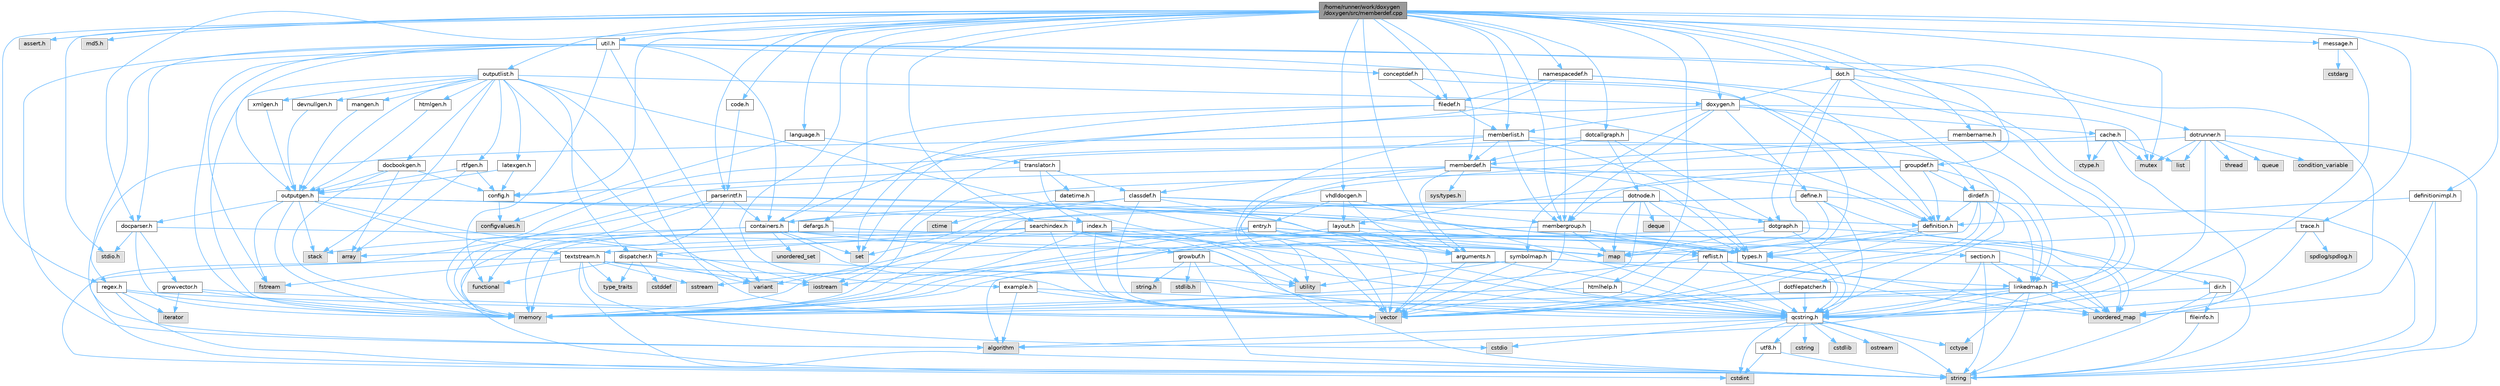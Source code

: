digraph "/home/runner/work/doxygen/doxygen/src/memberdef.cpp"
{
 // INTERACTIVE_SVG=YES
 // LATEX_PDF_SIZE
  bgcolor="transparent";
  edge [fontname=Helvetica,fontsize=10,labelfontname=Helvetica,labelfontsize=10];
  node [fontname=Helvetica,fontsize=10,shape=box,height=0.2,width=0.4];
  Node1 [id="Node000001",label="/home/runner/work/doxygen\l/doxygen/src/memberdef.cpp",height=0.2,width=0.4,color="gray40", fillcolor="grey60", style="filled", fontcolor="black",tooltip=" "];
  Node1 -> Node2 [id="edge1_Node000001_Node000002",color="steelblue1",style="solid",tooltip=" "];
  Node2 [id="Node000002",label="stdio.h",height=0.2,width=0.4,color="grey60", fillcolor="#E0E0E0", style="filled",tooltip=" "];
  Node1 -> Node3 [id="edge2_Node000001_Node000003",color="steelblue1",style="solid",tooltip=" "];
  Node3 [id="Node000003",label="assert.h",height=0.2,width=0.4,color="grey60", fillcolor="#E0E0E0", style="filled",tooltip=" "];
  Node1 -> Node4 [id="edge3_Node000001_Node000004",color="steelblue1",style="solid",tooltip=" "];
  Node4 [id="Node000004",label="mutex",height=0.2,width=0.4,color="grey60", fillcolor="#E0E0E0", style="filled",tooltip=" "];
  Node1 -> Node5 [id="edge4_Node000001_Node000005",color="steelblue1",style="solid",tooltip=" "];
  Node5 [id="Node000005",label="md5.h",height=0.2,width=0.4,color="grey60", fillcolor="#E0E0E0", style="filled",tooltip=" "];
  Node1 -> Node6 [id="edge5_Node000001_Node000006",color="steelblue1",style="solid",tooltip=" "];
  Node6 [id="Node000006",label="memberdef.h",height=0.2,width=0.4,color="grey40", fillcolor="white", style="filled",URL="$d4/d46/memberdef_8h.html",tooltip=" "];
  Node6 -> Node7 [id="edge6_Node000006_Node000007",color="steelblue1",style="solid",tooltip=" "];
  Node7 [id="Node000007",label="vector",height=0.2,width=0.4,color="grey60", fillcolor="#E0E0E0", style="filled",tooltip=" "];
  Node6 -> Node8 [id="edge7_Node000006_Node000008",color="steelblue1",style="solid",tooltip=" "];
  Node8 [id="Node000008",label="memory",height=0.2,width=0.4,color="grey60", fillcolor="#E0E0E0", style="filled",tooltip=" "];
  Node6 -> Node9 [id="edge8_Node000006_Node000009",color="steelblue1",style="solid",tooltip=" "];
  Node9 [id="Node000009",label="sys/types.h",height=0.2,width=0.4,color="grey60", fillcolor="#E0E0E0", style="filled",tooltip=" "];
  Node6 -> Node10 [id="edge9_Node000006_Node000010",color="steelblue1",style="solid",tooltip=" "];
  Node10 [id="Node000010",label="types.h",height=0.2,width=0.4,color="grey40", fillcolor="white", style="filled",URL="$d9/d49/types_8h.html",tooltip="This file contains a number of basic enums and types."];
  Node10 -> Node11 [id="edge10_Node000010_Node000011",color="steelblue1",style="solid",tooltip=" "];
  Node11 [id="Node000011",label="qcstring.h",height=0.2,width=0.4,color="grey40", fillcolor="white", style="filled",URL="$d7/d5c/qcstring_8h.html",tooltip=" "];
  Node11 -> Node12 [id="edge11_Node000011_Node000012",color="steelblue1",style="solid",tooltip=" "];
  Node12 [id="Node000012",label="string",height=0.2,width=0.4,color="grey60", fillcolor="#E0E0E0", style="filled",tooltip=" "];
  Node11 -> Node13 [id="edge12_Node000011_Node000013",color="steelblue1",style="solid",tooltip=" "];
  Node13 [id="Node000013",label="algorithm",height=0.2,width=0.4,color="grey60", fillcolor="#E0E0E0", style="filled",tooltip=" "];
  Node11 -> Node14 [id="edge13_Node000011_Node000014",color="steelblue1",style="solid",tooltip=" "];
  Node14 [id="Node000014",label="cctype",height=0.2,width=0.4,color="grey60", fillcolor="#E0E0E0", style="filled",tooltip=" "];
  Node11 -> Node15 [id="edge14_Node000011_Node000015",color="steelblue1",style="solid",tooltip=" "];
  Node15 [id="Node000015",label="cstring",height=0.2,width=0.4,color="grey60", fillcolor="#E0E0E0", style="filled",tooltip=" "];
  Node11 -> Node16 [id="edge15_Node000011_Node000016",color="steelblue1",style="solid",tooltip=" "];
  Node16 [id="Node000016",label="cstdio",height=0.2,width=0.4,color="grey60", fillcolor="#E0E0E0", style="filled",tooltip=" "];
  Node11 -> Node17 [id="edge16_Node000011_Node000017",color="steelblue1",style="solid",tooltip=" "];
  Node17 [id="Node000017",label="cstdlib",height=0.2,width=0.4,color="grey60", fillcolor="#E0E0E0", style="filled",tooltip=" "];
  Node11 -> Node18 [id="edge17_Node000011_Node000018",color="steelblue1",style="solid",tooltip=" "];
  Node18 [id="Node000018",label="cstdint",height=0.2,width=0.4,color="grey60", fillcolor="#E0E0E0", style="filled",tooltip=" "];
  Node11 -> Node19 [id="edge18_Node000011_Node000019",color="steelblue1",style="solid",tooltip=" "];
  Node19 [id="Node000019",label="ostream",height=0.2,width=0.4,color="grey60", fillcolor="#E0E0E0", style="filled",tooltip=" "];
  Node11 -> Node20 [id="edge19_Node000011_Node000020",color="steelblue1",style="solid",tooltip=" "];
  Node20 [id="Node000020",label="utf8.h",height=0.2,width=0.4,color="grey40", fillcolor="white", style="filled",URL="$db/d7c/utf8_8h.html",tooltip="Various UTF8 related helper functions."];
  Node20 -> Node18 [id="edge20_Node000020_Node000018",color="steelblue1",style="solid",tooltip=" "];
  Node20 -> Node12 [id="edge21_Node000020_Node000012",color="steelblue1",style="solid",tooltip=" "];
  Node6 -> Node21 [id="edge22_Node000006_Node000021",color="steelblue1",style="solid",tooltip=" "];
  Node21 [id="Node000021",label="definition.h",height=0.2,width=0.4,color="grey40", fillcolor="white", style="filled",URL="$df/da1/definition_8h.html",tooltip=" "];
  Node21 -> Node7 [id="edge23_Node000021_Node000007",color="steelblue1",style="solid",tooltip=" "];
  Node21 -> Node10 [id="edge24_Node000021_Node000010",color="steelblue1",style="solid",tooltip=" "];
  Node21 -> Node22 [id="edge25_Node000021_Node000022",color="steelblue1",style="solid",tooltip=" "];
  Node22 [id="Node000022",label="reflist.h",height=0.2,width=0.4,color="grey40", fillcolor="white", style="filled",URL="$d1/d02/reflist_8h.html",tooltip=" "];
  Node22 -> Node7 [id="edge26_Node000022_Node000007",color="steelblue1",style="solid",tooltip=" "];
  Node22 -> Node23 [id="edge27_Node000022_Node000023",color="steelblue1",style="solid",tooltip=" "];
  Node23 [id="Node000023",label="unordered_map",height=0.2,width=0.4,color="grey60", fillcolor="#E0E0E0", style="filled",tooltip=" "];
  Node22 -> Node8 [id="edge28_Node000022_Node000008",color="steelblue1",style="solid",tooltip=" "];
  Node22 -> Node11 [id="edge29_Node000022_Node000011",color="steelblue1",style="solid",tooltip=" "];
  Node22 -> Node24 [id="edge30_Node000022_Node000024",color="steelblue1",style="solid",tooltip=" "];
  Node24 [id="Node000024",label="linkedmap.h",height=0.2,width=0.4,color="grey40", fillcolor="white", style="filled",URL="$da/de1/linkedmap_8h.html",tooltip=" "];
  Node24 -> Node23 [id="edge31_Node000024_Node000023",color="steelblue1",style="solid",tooltip=" "];
  Node24 -> Node7 [id="edge32_Node000024_Node000007",color="steelblue1",style="solid",tooltip=" "];
  Node24 -> Node8 [id="edge33_Node000024_Node000008",color="steelblue1",style="solid",tooltip=" "];
  Node24 -> Node12 [id="edge34_Node000024_Node000012",color="steelblue1",style="solid",tooltip=" "];
  Node24 -> Node13 [id="edge35_Node000024_Node000013",color="steelblue1",style="solid",tooltip=" "];
  Node24 -> Node14 [id="edge36_Node000024_Node000014",color="steelblue1",style="solid",tooltip=" "];
  Node24 -> Node11 [id="edge37_Node000024_Node000011",color="steelblue1",style="solid",tooltip=" "];
  Node6 -> Node25 [id="edge38_Node000006_Node000025",color="steelblue1",style="solid",tooltip=" "];
  Node25 [id="Node000025",label="arguments.h",height=0.2,width=0.4,color="grey40", fillcolor="white", style="filled",URL="$df/d9b/arguments_8h.html",tooltip=" "];
  Node25 -> Node7 [id="edge39_Node000025_Node000007",color="steelblue1",style="solid",tooltip=" "];
  Node25 -> Node11 [id="edge40_Node000025_Node000011",color="steelblue1",style="solid",tooltip=" "];
  Node6 -> Node26 [id="edge41_Node000006_Node000026",color="steelblue1",style="solid",tooltip=" "];
  Node26 [id="Node000026",label="classdef.h",height=0.2,width=0.4,color="grey40", fillcolor="white", style="filled",URL="$d1/da6/classdef_8h.html",tooltip=" "];
  Node26 -> Node7 [id="edge42_Node000026_Node000007",color="steelblue1",style="solid",tooltip=" "];
  Node26 -> Node27 [id="edge43_Node000026_Node000027",color="steelblue1",style="solid",tooltip=" "];
  Node27 [id="Node000027",label="set",height=0.2,width=0.4,color="grey60", fillcolor="#E0E0E0", style="filled",tooltip=" "];
  Node26 -> Node28 [id="edge44_Node000026_Node000028",color="steelblue1",style="solid",tooltip=" "];
  Node28 [id="Node000028",label="containers.h",height=0.2,width=0.4,color="grey40", fillcolor="white", style="filled",URL="$d5/d75/containers_8h.html",tooltip=" "];
  Node28 -> Node7 [id="edge45_Node000028_Node000007",color="steelblue1",style="solid",tooltip=" "];
  Node28 -> Node12 [id="edge46_Node000028_Node000012",color="steelblue1",style="solid",tooltip=" "];
  Node28 -> Node27 [id="edge47_Node000028_Node000027",color="steelblue1",style="solid",tooltip=" "];
  Node28 -> Node29 [id="edge48_Node000028_Node000029",color="steelblue1",style="solid",tooltip=" "];
  Node29 [id="Node000029",label="map",height=0.2,width=0.4,color="grey60", fillcolor="#E0E0E0", style="filled",tooltip=" "];
  Node28 -> Node30 [id="edge49_Node000028_Node000030",color="steelblue1",style="solid",tooltip=" "];
  Node30 [id="Node000030",label="unordered_set",height=0.2,width=0.4,color="grey60", fillcolor="#E0E0E0", style="filled",tooltip=" "];
  Node28 -> Node23 [id="edge50_Node000028_Node000023",color="steelblue1",style="solid",tooltip=" "];
  Node28 -> Node31 [id="edge51_Node000028_Node000031",color="steelblue1",style="solid",tooltip=" "];
  Node31 [id="Node000031",label="stack",height=0.2,width=0.4,color="grey60", fillcolor="#E0E0E0", style="filled",tooltip=" "];
  Node26 -> Node21 [id="edge52_Node000026_Node000021",color="steelblue1",style="solid",tooltip=" "];
  Node26 -> Node25 [id="edge53_Node000026_Node000025",color="steelblue1",style="solid",tooltip=" "];
  Node26 -> Node32 [id="edge54_Node000026_Node000032",color="steelblue1",style="solid",tooltip=" "];
  Node32 [id="Node000032",label="membergroup.h",height=0.2,width=0.4,color="grey40", fillcolor="white", style="filled",URL="$d9/d11/membergroup_8h.html",tooltip=" "];
  Node32 -> Node7 [id="edge55_Node000032_Node000007",color="steelblue1",style="solid",tooltip=" "];
  Node32 -> Node29 [id="edge56_Node000032_Node000029",color="steelblue1",style="solid",tooltip=" "];
  Node32 -> Node8 [id="edge57_Node000032_Node000008",color="steelblue1",style="solid",tooltip=" "];
  Node32 -> Node10 [id="edge58_Node000032_Node000010",color="steelblue1",style="solid",tooltip=" "];
  Node32 -> Node22 [id="edge59_Node000032_Node000022",color="steelblue1",style="solid",tooltip=" "];
  Node1 -> Node33 [id="edge60_Node000001_Node000033",color="steelblue1",style="solid",tooltip=" "];
  Node33 [id="Node000033",label="membername.h",height=0.2,width=0.4,color="grey40", fillcolor="white", style="filled",URL="$d7/dfc/membername_8h.html",tooltip=" "];
  Node33 -> Node6 [id="edge61_Node000033_Node000006",color="steelblue1",style="solid",tooltip=" "];
  Node33 -> Node24 [id="edge62_Node000033_Node000024",color="steelblue1",style="solid",tooltip=" "];
  Node1 -> Node34 [id="edge63_Node000001_Node000034",color="steelblue1",style="solid",tooltip=" "];
  Node34 [id="Node000034",label="doxygen.h",height=0.2,width=0.4,color="grey40", fillcolor="white", style="filled",URL="$d1/da1/doxygen_8h.html",tooltip=" "];
  Node34 -> Node4 [id="edge64_Node000034_Node000004",color="steelblue1",style="solid",tooltip=" "];
  Node34 -> Node28 [id="edge65_Node000034_Node000028",color="steelblue1",style="solid",tooltip=" "];
  Node34 -> Node32 [id="edge66_Node000034_Node000032",color="steelblue1",style="solid",tooltip=" "];
  Node34 -> Node35 [id="edge67_Node000034_Node000035",color="steelblue1",style="solid",tooltip=" "];
  Node35 [id="Node000035",label="dirdef.h",height=0.2,width=0.4,color="grey40", fillcolor="white", style="filled",URL="$d6/d15/dirdef_8h.html",tooltip=" "];
  Node35 -> Node7 [id="edge68_Node000035_Node000007",color="steelblue1",style="solid",tooltip=" "];
  Node35 -> Node29 [id="edge69_Node000035_Node000029",color="steelblue1",style="solid",tooltip=" "];
  Node35 -> Node11 [id="edge70_Node000035_Node000011",color="steelblue1",style="solid",tooltip=" "];
  Node35 -> Node24 [id="edge71_Node000035_Node000024",color="steelblue1",style="solid",tooltip=" "];
  Node35 -> Node21 [id="edge72_Node000035_Node000021",color="steelblue1",style="solid",tooltip=" "];
  Node34 -> Node36 [id="edge73_Node000034_Node000036",color="steelblue1",style="solid",tooltip=" "];
  Node36 [id="Node000036",label="memberlist.h",height=0.2,width=0.4,color="grey40", fillcolor="white", style="filled",URL="$dd/d78/memberlist_8h.html",tooltip=" "];
  Node36 -> Node7 [id="edge74_Node000036_Node000007",color="steelblue1",style="solid",tooltip=" "];
  Node36 -> Node13 [id="edge75_Node000036_Node000013",color="steelblue1",style="solid",tooltip=" "];
  Node36 -> Node6 [id="edge76_Node000036_Node000006",color="steelblue1",style="solid",tooltip=" "];
  Node36 -> Node24 [id="edge77_Node000036_Node000024",color="steelblue1",style="solid",tooltip=" "];
  Node36 -> Node10 [id="edge78_Node000036_Node000010",color="steelblue1",style="solid",tooltip=" "];
  Node36 -> Node32 [id="edge79_Node000036_Node000032",color="steelblue1",style="solid",tooltip=" "];
  Node34 -> Node37 [id="edge80_Node000034_Node000037",color="steelblue1",style="solid",tooltip=" "];
  Node37 [id="Node000037",label="define.h",height=0.2,width=0.4,color="grey40", fillcolor="white", style="filled",URL="$df/d67/define_8h.html",tooltip=" "];
  Node37 -> Node7 [id="edge81_Node000037_Node000007",color="steelblue1",style="solid",tooltip=" "];
  Node37 -> Node8 [id="edge82_Node000037_Node000008",color="steelblue1",style="solid",tooltip=" "];
  Node37 -> Node12 [id="edge83_Node000037_Node000012",color="steelblue1",style="solid",tooltip=" "];
  Node37 -> Node23 [id="edge84_Node000037_Node000023",color="steelblue1",style="solid",tooltip=" "];
  Node37 -> Node11 [id="edge85_Node000037_Node000011",color="steelblue1",style="solid",tooltip=" "];
  Node37 -> Node28 [id="edge86_Node000037_Node000028",color="steelblue1",style="solid",tooltip=" "];
  Node34 -> Node38 [id="edge87_Node000034_Node000038",color="steelblue1",style="solid",tooltip=" "];
  Node38 [id="Node000038",label="cache.h",height=0.2,width=0.4,color="grey40", fillcolor="white", style="filled",URL="$d3/d26/cache_8h.html",tooltip=" "];
  Node38 -> Node39 [id="edge88_Node000038_Node000039",color="steelblue1",style="solid",tooltip=" "];
  Node39 [id="Node000039",label="list",height=0.2,width=0.4,color="grey60", fillcolor="#E0E0E0", style="filled",tooltip=" "];
  Node38 -> Node23 [id="edge89_Node000038_Node000023",color="steelblue1",style="solid",tooltip=" "];
  Node38 -> Node4 [id="edge90_Node000038_Node000004",color="steelblue1",style="solid",tooltip=" "];
  Node38 -> Node40 [id="edge91_Node000038_Node000040",color="steelblue1",style="solid",tooltip=" "];
  Node40 [id="Node000040",label="utility",height=0.2,width=0.4,color="grey60", fillcolor="#E0E0E0", style="filled",tooltip=" "];
  Node38 -> Node41 [id="edge92_Node000038_Node000041",color="steelblue1",style="solid",tooltip=" "];
  Node41 [id="Node000041",label="ctype.h",height=0.2,width=0.4,color="grey60", fillcolor="#E0E0E0", style="filled",tooltip=" "];
  Node34 -> Node42 [id="edge93_Node000034_Node000042",color="steelblue1",style="solid",tooltip=" "];
  Node42 [id="Node000042",label="symbolmap.h",height=0.2,width=0.4,color="grey40", fillcolor="white", style="filled",URL="$d7/ddd/symbolmap_8h.html",tooltip=" "];
  Node42 -> Node13 [id="edge94_Node000042_Node000013",color="steelblue1",style="solid",tooltip=" "];
  Node42 -> Node23 [id="edge95_Node000042_Node000023",color="steelblue1",style="solid",tooltip=" "];
  Node42 -> Node7 [id="edge96_Node000042_Node000007",color="steelblue1",style="solid",tooltip=" "];
  Node42 -> Node12 [id="edge97_Node000042_Node000012",color="steelblue1",style="solid",tooltip=" "];
  Node42 -> Node40 [id="edge98_Node000042_Node000040",color="steelblue1",style="solid",tooltip=" "];
  Node1 -> Node43 [id="edge99_Node000001_Node000043",color="steelblue1",style="solid",tooltip=" "];
  Node43 [id="Node000043",label="util.h",height=0.2,width=0.4,color="grey40", fillcolor="white", style="filled",URL="$d8/d3c/util_8h.html",tooltip="A bunch of utility functions."];
  Node43 -> Node8 [id="edge100_Node000043_Node000008",color="steelblue1",style="solid",tooltip=" "];
  Node43 -> Node23 [id="edge101_Node000043_Node000023",color="steelblue1",style="solid",tooltip=" "];
  Node43 -> Node13 [id="edge102_Node000043_Node000013",color="steelblue1",style="solid",tooltip=" "];
  Node43 -> Node44 [id="edge103_Node000043_Node000044",color="steelblue1",style="solid",tooltip=" "];
  Node44 [id="Node000044",label="functional",height=0.2,width=0.4,color="grey60", fillcolor="#E0E0E0", style="filled",tooltip=" "];
  Node43 -> Node45 [id="edge104_Node000043_Node000045",color="steelblue1",style="solid",tooltip=" "];
  Node45 [id="Node000045",label="fstream",height=0.2,width=0.4,color="grey60", fillcolor="#E0E0E0", style="filled",tooltip=" "];
  Node43 -> Node46 [id="edge105_Node000043_Node000046",color="steelblue1",style="solid",tooltip=" "];
  Node46 [id="Node000046",label="variant",height=0.2,width=0.4,color="grey60", fillcolor="#E0E0E0", style="filled",tooltip=" "];
  Node43 -> Node41 [id="edge106_Node000043_Node000041",color="steelblue1",style="solid",tooltip=" "];
  Node43 -> Node10 [id="edge107_Node000043_Node000010",color="steelblue1",style="solid",tooltip=" "];
  Node43 -> Node47 [id="edge108_Node000043_Node000047",color="steelblue1",style="solid",tooltip=" "];
  Node47 [id="Node000047",label="docparser.h",height=0.2,width=0.4,color="grey40", fillcolor="white", style="filled",URL="$de/d9c/docparser_8h.html",tooltip=" "];
  Node47 -> Node2 [id="edge109_Node000047_Node000002",color="steelblue1",style="solid",tooltip=" "];
  Node47 -> Node8 [id="edge110_Node000047_Node000008",color="steelblue1",style="solid",tooltip=" "];
  Node47 -> Node11 [id="edge111_Node000047_Node000011",color="steelblue1",style="solid",tooltip=" "];
  Node47 -> Node48 [id="edge112_Node000047_Node000048",color="steelblue1",style="solid",tooltip=" "];
  Node48 [id="Node000048",label="growvector.h",height=0.2,width=0.4,color="grey40", fillcolor="white", style="filled",URL="$d7/d50/growvector_8h.html",tooltip=" "];
  Node48 -> Node7 [id="edge113_Node000048_Node000007",color="steelblue1",style="solid",tooltip=" "];
  Node48 -> Node8 [id="edge114_Node000048_Node000008",color="steelblue1",style="solid",tooltip=" "];
  Node48 -> Node49 [id="edge115_Node000048_Node000049",color="steelblue1",style="solid",tooltip=" "];
  Node49 [id="Node000049",label="iterator",height=0.2,width=0.4,color="grey60", fillcolor="#E0E0E0", style="filled",tooltip=" "];
  Node43 -> Node28 [id="edge116_Node000043_Node000028",color="steelblue1",style="solid",tooltip=" "];
  Node43 -> Node50 [id="edge117_Node000043_Node000050",color="steelblue1",style="solid",tooltip=" "];
  Node50 [id="Node000050",label="outputgen.h",height=0.2,width=0.4,color="grey40", fillcolor="white", style="filled",URL="$df/d06/outputgen_8h.html",tooltip=" "];
  Node50 -> Node8 [id="edge118_Node000050_Node000008",color="steelblue1",style="solid",tooltip=" "];
  Node50 -> Node31 [id="edge119_Node000050_Node000031",color="steelblue1",style="solid",tooltip=" "];
  Node50 -> Node51 [id="edge120_Node000050_Node000051",color="steelblue1",style="solid",tooltip=" "];
  Node51 [id="Node000051",label="iostream",height=0.2,width=0.4,color="grey60", fillcolor="#E0E0E0", style="filled",tooltip=" "];
  Node50 -> Node45 [id="edge121_Node000050_Node000045",color="steelblue1",style="solid",tooltip=" "];
  Node50 -> Node10 [id="edge122_Node000050_Node000010",color="steelblue1",style="solid",tooltip=" "];
  Node50 -> Node52 [id="edge123_Node000050_Node000052",color="steelblue1",style="solid",tooltip=" "];
  Node52 [id="Node000052",label="index.h",height=0.2,width=0.4,color="grey40", fillcolor="white", style="filled",URL="$d1/db5/index_8h.html",tooltip=" "];
  Node52 -> Node8 [id="edge124_Node000052_Node000008",color="steelblue1",style="solid",tooltip=" "];
  Node52 -> Node7 [id="edge125_Node000052_Node000007",color="steelblue1",style="solid",tooltip=" "];
  Node52 -> Node29 [id="edge126_Node000052_Node000029",color="steelblue1",style="solid",tooltip=" "];
  Node52 -> Node11 [id="edge127_Node000052_Node000011",color="steelblue1",style="solid",tooltip=" "];
  Node50 -> Node53 [id="edge128_Node000050_Node000053",color="steelblue1",style="solid",tooltip=" "];
  Node53 [id="Node000053",label="section.h",height=0.2,width=0.4,color="grey40", fillcolor="white", style="filled",URL="$d1/d2a/section_8h.html",tooltip=" "];
  Node53 -> Node12 [id="edge129_Node000053_Node000012",color="steelblue1",style="solid",tooltip=" "];
  Node53 -> Node23 [id="edge130_Node000053_Node000023",color="steelblue1",style="solid",tooltip=" "];
  Node53 -> Node11 [id="edge131_Node000053_Node000011",color="steelblue1",style="solid",tooltip=" "];
  Node53 -> Node24 [id="edge132_Node000053_Node000024",color="steelblue1",style="solid",tooltip=" "];
  Node50 -> Node54 [id="edge133_Node000050_Node000054",color="steelblue1",style="solid",tooltip=" "];
  Node54 [id="Node000054",label="textstream.h",height=0.2,width=0.4,color="grey40", fillcolor="white", style="filled",URL="$d4/d7d/textstream_8h.html",tooltip=" "];
  Node54 -> Node12 [id="edge134_Node000054_Node000012",color="steelblue1",style="solid",tooltip=" "];
  Node54 -> Node51 [id="edge135_Node000054_Node000051",color="steelblue1",style="solid",tooltip=" "];
  Node54 -> Node55 [id="edge136_Node000054_Node000055",color="steelblue1",style="solid",tooltip=" "];
  Node55 [id="Node000055",label="sstream",height=0.2,width=0.4,color="grey60", fillcolor="#E0E0E0", style="filled",tooltip=" "];
  Node54 -> Node18 [id="edge137_Node000054_Node000018",color="steelblue1",style="solid",tooltip=" "];
  Node54 -> Node16 [id="edge138_Node000054_Node000016",color="steelblue1",style="solid",tooltip=" "];
  Node54 -> Node45 [id="edge139_Node000054_Node000045",color="steelblue1",style="solid",tooltip=" "];
  Node54 -> Node56 [id="edge140_Node000054_Node000056",color="steelblue1",style="solid",tooltip=" "];
  Node56 [id="Node000056",label="type_traits",height=0.2,width=0.4,color="grey60", fillcolor="#E0E0E0", style="filled",tooltip=" "];
  Node54 -> Node11 [id="edge141_Node000054_Node000011",color="steelblue1",style="solid",tooltip=" "];
  Node50 -> Node47 [id="edge142_Node000050_Node000047",color="steelblue1",style="solid",tooltip=" "];
  Node43 -> Node57 [id="edge143_Node000043_Node000057",color="steelblue1",style="solid",tooltip=" "];
  Node57 [id="Node000057",label="regex.h",height=0.2,width=0.4,color="grey40", fillcolor="white", style="filled",URL="$d1/d21/regex_8h.html",tooltip=" "];
  Node57 -> Node8 [id="edge144_Node000057_Node000008",color="steelblue1",style="solid",tooltip=" "];
  Node57 -> Node12 [id="edge145_Node000057_Node000012",color="steelblue1",style="solid",tooltip=" "];
  Node57 -> Node7 [id="edge146_Node000057_Node000007",color="steelblue1",style="solid",tooltip=" "];
  Node57 -> Node49 [id="edge147_Node000057_Node000049",color="steelblue1",style="solid",tooltip=" "];
  Node43 -> Node58 [id="edge148_Node000043_Node000058",color="steelblue1",style="solid",tooltip=" "];
  Node58 [id="Node000058",label="conceptdef.h",height=0.2,width=0.4,color="grey40", fillcolor="white", style="filled",URL="$da/df1/conceptdef_8h.html",tooltip=" "];
  Node58 -> Node21 [id="edge149_Node000058_Node000021",color="steelblue1",style="solid",tooltip=" "];
  Node58 -> Node59 [id="edge150_Node000058_Node000059",color="steelblue1",style="solid",tooltip=" "];
  Node59 [id="Node000059",label="filedef.h",height=0.2,width=0.4,color="grey40", fillcolor="white", style="filled",URL="$d4/d3a/filedef_8h.html",tooltip=" "];
  Node59 -> Node27 [id="edge151_Node000059_Node000027",color="steelblue1",style="solid",tooltip=" "];
  Node59 -> Node21 [id="edge152_Node000059_Node000021",color="steelblue1",style="solid",tooltip=" "];
  Node59 -> Node36 [id="edge153_Node000059_Node000036",color="steelblue1",style="solid",tooltip=" "];
  Node59 -> Node28 [id="edge154_Node000059_Node000028",color="steelblue1",style="solid",tooltip=" "];
  Node1 -> Node60 [id="edge155_Node000001_Node000060",color="steelblue1",style="solid",tooltip=" "];
  Node60 [id="Node000060",label="code.h",height=0.2,width=0.4,color="grey40", fillcolor="white", style="filled",URL="$dd/dd8/code_8h.html",tooltip=" "];
  Node60 -> Node61 [id="edge156_Node000060_Node000061",color="steelblue1",style="solid",tooltip=" "];
  Node61 [id="Node000061",label="parserintf.h",height=0.2,width=0.4,color="grey40", fillcolor="white", style="filled",URL="$da/d55/parserintf_8h.html",tooltip=" "];
  Node61 -> Node44 [id="edge157_Node000061_Node000044",color="steelblue1",style="solid",tooltip=" "];
  Node61 -> Node8 [id="edge158_Node000061_Node000008",color="steelblue1",style="solid",tooltip=" "];
  Node61 -> Node29 [id="edge159_Node000061_Node000029",color="steelblue1",style="solid",tooltip=" "];
  Node61 -> Node12 [id="edge160_Node000061_Node000012",color="steelblue1",style="solid",tooltip=" "];
  Node61 -> Node10 [id="edge161_Node000061_Node000010",color="steelblue1",style="solid",tooltip=" "];
  Node61 -> Node28 [id="edge162_Node000061_Node000028",color="steelblue1",style="solid",tooltip=" "];
  Node1 -> Node62 [id="edge163_Node000001_Node000062",color="steelblue1",style="solid",tooltip=" "];
  Node62 [id="Node000062",label="message.h",height=0.2,width=0.4,color="grey40", fillcolor="white", style="filled",URL="$d2/d0d/message_8h.html",tooltip=" "];
  Node62 -> Node63 [id="edge164_Node000062_Node000063",color="steelblue1",style="solid",tooltip=" "];
  Node63 [id="Node000063",label="cstdarg",height=0.2,width=0.4,color="grey60", fillcolor="#E0E0E0", style="filled",tooltip=" "];
  Node62 -> Node11 [id="edge165_Node000062_Node000011",color="steelblue1",style="solid",tooltip=" "];
  Node1 -> Node64 [id="edge166_Node000001_Node000064",color="steelblue1",style="solid",tooltip=" "];
  Node64 [id="Node000064",label="htmlhelp.h",height=0.2,width=0.4,color="grey40", fillcolor="white", style="filled",URL="$d8/dc3/htmlhelp_8h.html",tooltip=" "];
  Node64 -> Node8 [id="edge167_Node000064_Node000008",color="steelblue1",style="solid",tooltip=" "];
  Node64 -> Node11 [id="edge168_Node000064_Node000011",color="steelblue1",style="solid",tooltip=" "];
  Node1 -> Node65 [id="edge169_Node000001_Node000065",color="steelblue1",style="solid",tooltip=" "];
  Node65 [id="Node000065",label="language.h",height=0.2,width=0.4,color="grey40", fillcolor="white", style="filled",URL="$d8/dce/language_8h.html",tooltip=" "];
  Node65 -> Node66 [id="edge170_Node000065_Node000066",color="steelblue1",style="solid",tooltip=" "];
  Node66 [id="Node000066",label="translator.h",height=0.2,width=0.4,color="grey40", fillcolor="white", style="filled",URL="$d9/df1/translator_8h.html",tooltip=" "];
  Node66 -> Node26 [id="edge171_Node000066_Node000026",color="steelblue1",style="solid",tooltip=" "];
  Node66 -> Node67 [id="edge172_Node000066_Node000067",color="steelblue1",style="solid",tooltip=" "];
  Node67 [id="Node000067",label="config.h",height=0.2,width=0.4,color="grey40", fillcolor="white", style="filled",URL="$db/d16/config_8h.html",tooltip=" "];
  Node67 -> Node68 [id="edge173_Node000067_Node000068",color="steelblue1",style="solid",tooltip=" "];
  Node68 [id="Node000068",label="configvalues.h",height=0.2,width=0.4,color="grey60", fillcolor="#E0E0E0", style="filled",tooltip=" "];
  Node66 -> Node69 [id="edge174_Node000066_Node000069",color="steelblue1",style="solid",tooltip=" "];
  Node69 [id="Node000069",label="datetime.h",height=0.2,width=0.4,color="grey40", fillcolor="white", style="filled",URL="$de/d1b/datetime_8h.html",tooltip=" "];
  Node69 -> Node70 [id="edge175_Node000069_Node000070",color="steelblue1",style="solid",tooltip=" "];
  Node70 [id="Node000070",label="ctime",height=0.2,width=0.4,color="grey60", fillcolor="#E0E0E0", style="filled",tooltip=" "];
  Node69 -> Node11 [id="edge176_Node000069_Node000011",color="steelblue1",style="solid",tooltip=" "];
  Node66 -> Node52 [id="edge177_Node000066_Node000052",color="steelblue1",style="solid",tooltip=" "];
  Node65 -> Node68 [id="edge178_Node000065_Node000068",color="steelblue1",style="solid",tooltip=" "];
  Node1 -> Node71 [id="edge179_Node000001_Node000071",color="steelblue1",style="solid",tooltip=" "];
  Node71 [id="Node000071",label="outputlist.h",height=0.2,width=0.4,color="grey40", fillcolor="white", style="filled",URL="$d2/db9/outputlist_8h.html",tooltip=" "];
  Node71 -> Node40 [id="edge180_Node000071_Node000040",color="steelblue1",style="solid",tooltip=" "];
  Node71 -> Node7 [id="edge181_Node000071_Node000007",color="steelblue1",style="solid",tooltip=" "];
  Node71 -> Node8 [id="edge182_Node000071_Node000008",color="steelblue1",style="solid",tooltip=" "];
  Node71 -> Node46 [id="edge183_Node000071_Node000046",color="steelblue1",style="solid",tooltip=" "];
  Node71 -> Node31 [id="edge184_Node000071_Node000031",color="steelblue1",style="solid",tooltip=" "];
  Node71 -> Node50 [id="edge185_Node000071_Node000050",color="steelblue1",style="solid",tooltip=" "];
  Node71 -> Node34 [id="edge186_Node000071_Node000034",color="steelblue1",style="solid",tooltip=" "];
  Node71 -> Node72 [id="edge187_Node000071_Node000072",color="steelblue1",style="solid",tooltip=" "];
  Node72 [id="Node000072",label="dispatcher.h",height=0.2,width=0.4,color="grey40", fillcolor="white", style="filled",URL="$da/d73/dispatcher_8h.html",tooltip=" "];
  Node72 -> Node73 [id="edge188_Node000072_Node000073",color="steelblue1",style="solid",tooltip=" "];
  Node73 [id="Node000073",label="cstddef",height=0.2,width=0.4,color="grey60", fillcolor="#E0E0E0", style="filled",tooltip=" "];
  Node72 -> Node40 [id="edge189_Node000072_Node000040",color="steelblue1",style="solid",tooltip=" "];
  Node72 -> Node44 [id="edge190_Node000072_Node000044",color="steelblue1",style="solid",tooltip=" "];
  Node72 -> Node46 [id="edge191_Node000072_Node000046",color="steelblue1",style="solid",tooltip=" "];
  Node72 -> Node56 [id="edge192_Node000072_Node000056",color="steelblue1",style="solid",tooltip=" "];
  Node71 -> Node74 [id="edge193_Node000071_Node000074",color="steelblue1",style="solid",tooltip=" "];
  Node74 [id="Node000074",label="htmlgen.h",height=0.2,width=0.4,color="grey40", fillcolor="white", style="filled",URL="$d8/d56/htmlgen_8h.html",tooltip=" "];
  Node74 -> Node50 [id="edge194_Node000074_Node000050",color="steelblue1",style="solid",tooltip=" "];
  Node71 -> Node75 [id="edge195_Node000071_Node000075",color="steelblue1",style="solid",tooltip=" "];
  Node75 [id="Node000075",label="latexgen.h",height=0.2,width=0.4,color="grey40", fillcolor="white", style="filled",URL="$d6/d9c/latexgen_8h.html",tooltip=" "];
  Node75 -> Node67 [id="edge196_Node000075_Node000067",color="steelblue1",style="solid",tooltip=" "];
  Node75 -> Node50 [id="edge197_Node000075_Node000050",color="steelblue1",style="solid",tooltip=" "];
  Node71 -> Node76 [id="edge198_Node000071_Node000076",color="steelblue1",style="solid",tooltip=" "];
  Node76 [id="Node000076",label="rtfgen.h",height=0.2,width=0.4,color="grey40", fillcolor="white", style="filled",URL="$d4/daa/rtfgen_8h.html",tooltip=" "];
  Node76 -> Node77 [id="edge199_Node000076_Node000077",color="steelblue1",style="solid",tooltip=" "];
  Node77 [id="Node000077",label="array",height=0.2,width=0.4,color="grey60", fillcolor="#E0E0E0", style="filled",tooltip=" "];
  Node76 -> Node67 [id="edge200_Node000076_Node000067",color="steelblue1",style="solid",tooltip=" "];
  Node76 -> Node50 [id="edge201_Node000076_Node000050",color="steelblue1",style="solid",tooltip=" "];
  Node71 -> Node78 [id="edge202_Node000071_Node000078",color="steelblue1",style="solid",tooltip=" "];
  Node78 [id="Node000078",label="mangen.h",height=0.2,width=0.4,color="grey40", fillcolor="white", style="filled",URL="$da/dc0/mangen_8h.html",tooltip=" "];
  Node78 -> Node50 [id="edge203_Node000078_Node000050",color="steelblue1",style="solid",tooltip=" "];
  Node71 -> Node79 [id="edge204_Node000071_Node000079",color="steelblue1",style="solid",tooltip=" "];
  Node79 [id="Node000079",label="docbookgen.h",height=0.2,width=0.4,color="grey40", fillcolor="white", style="filled",URL="$de/dea/docbookgen_8h.html",tooltip=" "];
  Node79 -> Node8 [id="edge205_Node000079_Node000008",color="steelblue1",style="solid",tooltip=" "];
  Node79 -> Node77 [id="edge206_Node000079_Node000077",color="steelblue1",style="solid",tooltip=" "];
  Node79 -> Node67 [id="edge207_Node000079_Node000067",color="steelblue1",style="solid",tooltip=" "];
  Node79 -> Node50 [id="edge208_Node000079_Node000050",color="steelblue1",style="solid",tooltip=" "];
  Node71 -> Node80 [id="edge209_Node000071_Node000080",color="steelblue1",style="solid",tooltip=" "];
  Node80 [id="Node000080",label="xmlgen.h",height=0.2,width=0.4,color="grey40", fillcolor="white", style="filled",URL="$d9/d67/xmlgen_8h.html",tooltip=" "];
  Node80 -> Node50 [id="edge210_Node000080_Node000050",color="steelblue1",style="solid",tooltip=" "];
  Node71 -> Node81 [id="edge211_Node000071_Node000081",color="steelblue1",style="solid",tooltip=" "];
  Node81 [id="Node000081",label="devnullgen.h",height=0.2,width=0.4,color="grey40", fillcolor="white", style="filled",URL="$d8/de5/devnullgen_8h.html",tooltip=" "];
  Node81 -> Node50 [id="edge212_Node000081_Node000050",color="steelblue1",style="solid",tooltip=" "];
  Node1 -> Node82 [id="edge213_Node000001_Node000082",color="steelblue1",style="solid",tooltip=" "];
  Node82 [id="Node000082",label="example.h",height=0.2,width=0.4,color="grey40", fillcolor="white", style="filled",URL="$df/d24/example_8h.html",tooltip=" "];
  Node82 -> Node13 [id="edge214_Node000082_Node000013",color="steelblue1",style="solid",tooltip=" "];
  Node82 -> Node7 [id="edge215_Node000082_Node000007",color="steelblue1",style="solid",tooltip=" "];
  Node82 -> Node11 [id="edge216_Node000082_Node000011",color="steelblue1",style="solid",tooltip=" "];
  Node1 -> Node32 [id="edge217_Node000001_Node000032",color="steelblue1",style="solid",tooltip=" "];
  Node1 -> Node83 [id="edge218_Node000001_Node000083",color="steelblue1",style="solid",tooltip=" "];
  Node83 [id="Node000083",label="groupdef.h",height=0.2,width=0.4,color="grey40", fillcolor="white", style="filled",URL="$d1/de6/groupdef_8h.html",tooltip=" "];
  Node83 -> Node8 [id="edge219_Node000083_Node000008",color="steelblue1",style="solid",tooltip=" "];
  Node83 -> Node21 [id="edge220_Node000083_Node000021",color="steelblue1",style="solid",tooltip=" "];
  Node83 -> Node35 [id="edge221_Node000083_Node000035",color="steelblue1",style="solid",tooltip=" "];
  Node83 -> Node84 [id="edge222_Node000083_Node000084",color="steelblue1",style="solid",tooltip=" "];
  Node84 [id="Node000084",label="layout.h",height=0.2,width=0.4,color="grey40", fillcolor="white", style="filled",URL="$db/d51/layout_8h.html",tooltip=" "];
  Node84 -> Node8 [id="edge223_Node000084_Node000008",color="steelblue1",style="solid",tooltip=" "];
  Node84 -> Node7 [id="edge224_Node000084_Node000007",color="steelblue1",style="solid",tooltip=" "];
  Node84 -> Node10 [id="edge225_Node000084_Node000010",color="steelblue1",style="solid",tooltip=" "];
  Node83 -> Node32 [id="edge226_Node000083_Node000032",color="steelblue1",style="solid",tooltip=" "];
  Node83 -> Node24 [id="edge227_Node000083_Node000024",color="steelblue1",style="solid",tooltip=" "];
  Node1 -> Node85 [id="edge228_Node000001_Node000085",color="steelblue1",style="solid",tooltip=" "];
  Node85 [id="Node000085",label="defargs.h",height=0.2,width=0.4,color="grey40", fillcolor="white", style="filled",URL="$d8/d65/defargs_8h.html",tooltip=" "];
  Node85 -> Node10 [id="edge229_Node000085_Node000010",color="steelblue1",style="solid",tooltip=" "];
  Node85 -> Node8 [id="edge230_Node000085_Node000008",color="steelblue1",style="solid",tooltip=" "];
  Node1 -> Node47 [id="edge231_Node000001_Node000047",color="steelblue1",style="solid",tooltip=" "];
  Node1 -> Node86 [id="edge232_Node000001_Node000086",color="steelblue1",style="solid",tooltip=" "];
  Node86 [id="Node000086",label="dot.h",height=0.2,width=0.4,color="grey40", fillcolor="white", style="filled",URL="$d6/d4a/dot_8h.html",tooltip=" "];
  Node86 -> Node29 [id="edge233_Node000086_Node000029",color="steelblue1",style="solid",tooltip=" "];
  Node86 -> Node11 [id="edge234_Node000086_Node000011",color="steelblue1",style="solid",tooltip=" "];
  Node86 -> Node87 [id="edge235_Node000086_Node000087",color="steelblue1",style="solid",tooltip=" "];
  Node87 [id="Node000087",label="dotgraph.h",height=0.2,width=0.4,color="grey40", fillcolor="white", style="filled",URL="$d0/daa/dotgraph_8h.html",tooltip=" "];
  Node87 -> Node51 [id="edge236_Node000087_Node000051",color="steelblue1",style="solid",tooltip=" "];
  Node87 -> Node29 [id="edge237_Node000087_Node000029",color="steelblue1",style="solid",tooltip=" "];
  Node87 -> Node11 [id="edge238_Node000087_Node000011",color="steelblue1",style="solid",tooltip=" "];
  Node87 -> Node88 [id="edge239_Node000087_Node000088",color="steelblue1",style="solid",tooltip=" "];
  Node88 [id="Node000088",label="dir.h",height=0.2,width=0.4,color="grey40", fillcolor="white", style="filled",URL="$df/d9c/dir_8h.html",tooltip=" "];
  Node88 -> Node12 [id="edge240_Node000088_Node000012",color="steelblue1",style="solid",tooltip=" "];
  Node88 -> Node8 [id="edge241_Node000088_Node000008",color="steelblue1",style="solid",tooltip=" "];
  Node88 -> Node89 [id="edge242_Node000088_Node000089",color="steelblue1",style="solid",tooltip=" "];
  Node89 [id="Node000089",label="fileinfo.h",height=0.2,width=0.4,color="grey40", fillcolor="white", style="filled",URL="$df/d45/fileinfo_8h.html",tooltip=" "];
  Node89 -> Node12 [id="edge243_Node000089_Node000012",color="steelblue1",style="solid",tooltip=" "];
  Node86 -> Node90 [id="edge244_Node000086_Node000090",color="steelblue1",style="solid",tooltip=" "];
  Node90 [id="Node000090",label="dotfilepatcher.h",height=0.2,width=0.4,color="grey40", fillcolor="white", style="filled",URL="$d3/d38/dotfilepatcher_8h.html",tooltip=" "];
  Node90 -> Node7 [id="edge245_Node000090_Node000007",color="steelblue1",style="solid",tooltip=" "];
  Node90 -> Node11 [id="edge246_Node000090_Node000011",color="steelblue1",style="solid",tooltip=" "];
  Node86 -> Node91 [id="edge247_Node000086_Node000091",color="steelblue1",style="solid",tooltip=" "];
  Node91 [id="Node000091",label="dotrunner.h",height=0.2,width=0.4,color="grey40", fillcolor="white", style="filled",URL="$d2/dd1/dotrunner_8h.html",tooltip=" "];
  Node91 -> Node12 [id="edge248_Node000091_Node000012",color="steelblue1",style="solid",tooltip=" "];
  Node91 -> Node92 [id="edge249_Node000091_Node000092",color="steelblue1",style="solid",tooltip=" "];
  Node92 [id="Node000092",label="thread",height=0.2,width=0.4,color="grey60", fillcolor="#E0E0E0", style="filled",tooltip=" "];
  Node91 -> Node39 [id="edge250_Node000091_Node000039",color="steelblue1",style="solid",tooltip=" "];
  Node91 -> Node93 [id="edge251_Node000091_Node000093",color="steelblue1",style="solid",tooltip=" "];
  Node93 [id="Node000093",label="queue",height=0.2,width=0.4,color="grey60", fillcolor="#E0E0E0", style="filled",tooltip=" "];
  Node91 -> Node4 [id="edge252_Node000091_Node000004",color="steelblue1",style="solid",tooltip=" "];
  Node91 -> Node94 [id="edge253_Node000091_Node000094",color="steelblue1",style="solid",tooltip=" "];
  Node94 [id="Node000094",label="condition_variable",height=0.2,width=0.4,color="grey60", fillcolor="#E0E0E0", style="filled",tooltip=" "];
  Node91 -> Node8 [id="edge254_Node000091_Node000008",color="steelblue1",style="solid",tooltip=" "];
  Node91 -> Node11 [id="edge255_Node000091_Node000011",color="steelblue1",style="solid",tooltip=" "];
  Node86 -> Node34 [id="edge256_Node000086_Node000034",color="steelblue1",style="solid",tooltip=" "];
  Node1 -> Node95 [id="edge257_Node000001_Node000095",color="steelblue1",style="solid",tooltip=" "];
  Node95 [id="Node000095",label="dotcallgraph.h",height=0.2,width=0.4,color="grey40", fillcolor="white", style="filled",URL="$dc/dcf/dotcallgraph_8h.html",tooltip=" "];
  Node95 -> Node8 [id="edge258_Node000095_Node000008",color="steelblue1",style="solid",tooltip=" "];
  Node95 -> Node96 [id="edge259_Node000095_Node000096",color="steelblue1",style="solid",tooltip=" "];
  Node96 [id="Node000096",label="dotnode.h",height=0.2,width=0.4,color="grey40", fillcolor="white", style="filled",URL="$d8/d3b/dotnode_8h.html",tooltip=" "];
  Node96 -> Node7 [id="edge260_Node000096_Node000007",color="steelblue1",style="solid",tooltip=" "];
  Node96 -> Node29 [id="edge261_Node000096_Node000029",color="steelblue1",style="solid",tooltip=" "];
  Node96 -> Node97 [id="edge262_Node000096_Node000097",color="steelblue1",style="solid",tooltip=" "];
  Node97 [id="Node000097",label="deque",height=0.2,width=0.4,color="grey60", fillcolor="#E0E0E0", style="filled",tooltip=" "];
  Node96 -> Node51 [id="edge263_Node000096_Node000051",color="steelblue1",style="solid",tooltip=" "];
  Node96 -> Node10 [id="edge264_Node000096_Node000010",color="steelblue1",style="solid",tooltip=" "];
  Node96 -> Node87 [id="edge265_Node000096_Node000087",color="steelblue1",style="solid",tooltip=" "];
  Node95 -> Node87 [id="edge266_Node000095_Node000087",color="steelblue1",style="solid",tooltip=" "];
  Node95 -> Node6 [id="edge267_Node000095_Node000006",color="steelblue1",style="solid",tooltip=" "];
  Node1 -> Node98 [id="edge268_Node000001_Node000098",color="steelblue1",style="solid",tooltip=" "];
  Node98 [id="Node000098",label="searchindex.h",height=0.2,width=0.4,color="grey40", fillcolor="white", style="filled",URL="$de/d07/searchindex_8h.html",tooltip="Web server based search engine."];
  Node98 -> Node8 [id="edge269_Node000098_Node000008",color="steelblue1",style="solid",tooltip=" "];
  Node98 -> Node7 [id="edge270_Node000098_Node000007",color="steelblue1",style="solid",tooltip=" "];
  Node98 -> Node29 [id="edge271_Node000098_Node000029",color="steelblue1",style="solid",tooltip=" "];
  Node98 -> Node23 [id="edge272_Node000098_Node000023",color="steelblue1",style="solid",tooltip=" "];
  Node98 -> Node12 [id="edge273_Node000098_Node000012",color="steelblue1",style="solid",tooltip=" "];
  Node98 -> Node77 [id="edge274_Node000098_Node000077",color="steelblue1",style="solid",tooltip=" "];
  Node98 -> Node46 [id="edge275_Node000098_Node000046",color="steelblue1",style="solid",tooltip=" "];
  Node98 -> Node11 [id="edge276_Node000098_Node000011",color="steelblue1",style="solid",tooltip=" "];
  Node98 -> Node99 [id="edge277_Node000098_Node000099",color="steelblue1",style="solid",tooltip=" "];
  Node99 [id="Node000099",label="growbuf.h",height=0.2,width=0.4,color="grey40", fillcolor="white", style="filled",URL="$dd/d72/growbuf_8h.html",tooltip=" "];
  Node99 -> Node40 [id="edge278_Node000099_Node000040",color="steelblue1",style="solid",tooltip=" "];
  Node99 -> Node100 [id="edge279_Node000099_Node000100",color="steelblue1",style="solid",tooltip=" "];
  Node100 [id="Node000100",label="stdlib.h",height=0.2,width=0.4,color="grey60", fillcolor="#E0E0E0", style="filled",tooltip=" "];
  Node99 -> Node101 [id="edge280_Node000099_Node000101",color="steelblue1",style="solid",tooltip=" "];
  Node101 [id="Node000101",label="string.h",height=0.2,width=0.4,color="grey60", fillcolor="#E0E0E0", style="filled",tooltip=" "];
  Node99 -> Node12 [id="edge281_Node000099_Node000012",color="steelblue1",style="solid",tooltip=" "];
  Node98 -> Node72 [id="edge282_Node000098_Node000072",color="steelblue1",style="solid",tooltip=" "];
  Node1 -> Node61 [id="edge283_Node000001_Node000061",color="steelblue1",style="solid",tooltip=" "];
  Node1 -> Node102 [id="edge284_Node000001_Node000102",color="steelblue1",style="solid",tooltip=" "];
  Node102 [id="Node000102",label="vhdldocgen.h",height=0.2,width=0.4,color="grey40", fillcolor="white", style="filled",URL="$dd/dec/vhdldocgen_8h.html",tooltip=" "];
  Node102 -> Node11 [id="edge285_Node000102_Node000011",color="steelblue1",style="solid",tooltip=" "];
  Node102 -> Node84 [id="edge286_Node000102_Node000084",color="steelblue1",style="solid",tooltip=" "];
  Node102 -> Node25 [id="edge287_Node000102_Node000025",color="steelblue1",style="solid",tooltip=" "];
  Node102 -> Node103 [id="edge288_Node000102_Node000103",color="steelblue1",style="solid",tooltip=" "];
  Node103 [id="Node000103",label="entry.h",height=0.2,width=0.4,color="grey40", fillcolor="white", style="filled",URL="$d1/dc6/entry_8h.html",tooltip=" "];
  Node103 -> Node7 [id="edge289_Node000103_Node000007",color="steelblue1",style="solid",tooltip=" "];
  Node103 -> Node8 [id="edge290_Node000103_Node000008",color="steelblue1",style="solid",tooltip=" "];
  Node103 -> Node55 [id="edge291_Node000103_Node000055",color="steelblue1",style="solid",tooltip=" "];
  Node103 -> Node10 [id="edge292_Node000103_Node000010",color="steelblue1",style="solid",tooltip=" "];
  Node103 -> Node25 [id="edge293_Node000103_Node000025",color="steelblue1",style="solid",tooltip=" "];
  Node103 -> Node22 [id="edge294_Node000103_Node000022",color="steelblue1",style="solid",tooltip=" "];
  Node103 -> Node54 [id="edge295_Node000103_Node000054",color="steelblue1",style="solid",tooltip=" "];
  Node1 -> Node25 [id="edge296_Node000001_Node000025",color="steelblue1",style="solid",tooltip=" "];
  Node1 -> Node36 [id="edge297_Node000001_Node000036",color="steelblue1",style="solid",tooltip=" "];
  Node1 -> Node104 [id="edge298_Node000001_Node000104",color="steelblue1",style="solid",tooltip=" "];
  Node104 [id="Node000104",label="namespacedef.h",height=0.2,width=0.4,color="grey40", fillcolor="white", style="filled",URL="$d7/d97/namespacedef_8h.html",tooltip=" "];
  Node104 -> Node27 [id="edge299_Node000104_Node000027",color="steelblue1",style="solid",tooltip=" "];
  Node104 -> Node21 [id="edge300_Node000104_Node000021",color="steelblue1",style="solid",tooltip=" "];
  Node104 -> Node59 [id="edge301_Node000104_Node000059",color="steelblue1",style="solid",tooltip=" "];
  Node104 -> Node24 [id="edge302_Node000104_Node000024",color="steelblue1",style="solid",tooltip=" "];
  Node104 -> Node32 [id="edge303_Node000104_Node000032",color="steelblue1",style="solid",tooltip=" "];
  Node1 -> Node59 [id="edge304_Node000001_Node000059",color="steelblue1",style="solid",tooltip=" "];
  Node1 -> Node67 [id="edge305_Node000001_Node000067",color="steelblue1",style="solid",tooltip=" "];
  Node1 -> Node105 [id="edge306_Node000001_Node000105",color="steelblue1",style="solid",tooltip=" "];
  Node105 [id="Node000105",label="definitionimpl.h",height=0.2,width=0.4,color="grey40", fillcolor="white", style="filled",URL="$d2/dab/definitionimpl_8h.html",tooltip=" "];
  Node105 -> Node23 [id="edge307_Node000105_Node000023",color="steelblue1",style="solid",tooltip=" "];
  Node105 -> Node12 [id="edge308_Node000105_Node000012",color="steelblue1",style="solid",tooltip=" "];
  Node105 -> Node21 [id="edge309_Node000105_Node000021",color="steelblue1",style="solid",tooltip=" "];
  Node1 -> Node57 [id="edge310_Node000001_Node000057",color="steelblue1",style="solid",tooltip=" "];
  Node1 -> Node106 [id="edge311_Node000001_Node000106",color="steelblue1",style="solid",tooltip=" "];
  Node106 [id="Node000106",label="trace.h",height=0.2,width=0.4,color="grey40", fillcolor="white", style="filled",URL="$d1/d1b/trace_8h.html",tooltip=" "];
  Node106 -> Node107 [id="edge312_Node000106_Node000107",color="steelblue1",style="solid",tooltip=" "];
  Node107 [id="Node000107",label="spdlog/spdlog.h",height=0.2,width=0.4,color="grey60", fillcolor="#E0E0E0", style="filled",tooltip=" "];
  Node106 -> Node10 [id="edge313_Node000106_Node000010",color="steelblue1",style="solid",tooltip=" "];
  Node106 -> Node11 [id="edge314_Node000106_Node000011",color="steelblue1",style="solid",tooltip=" "];
}
